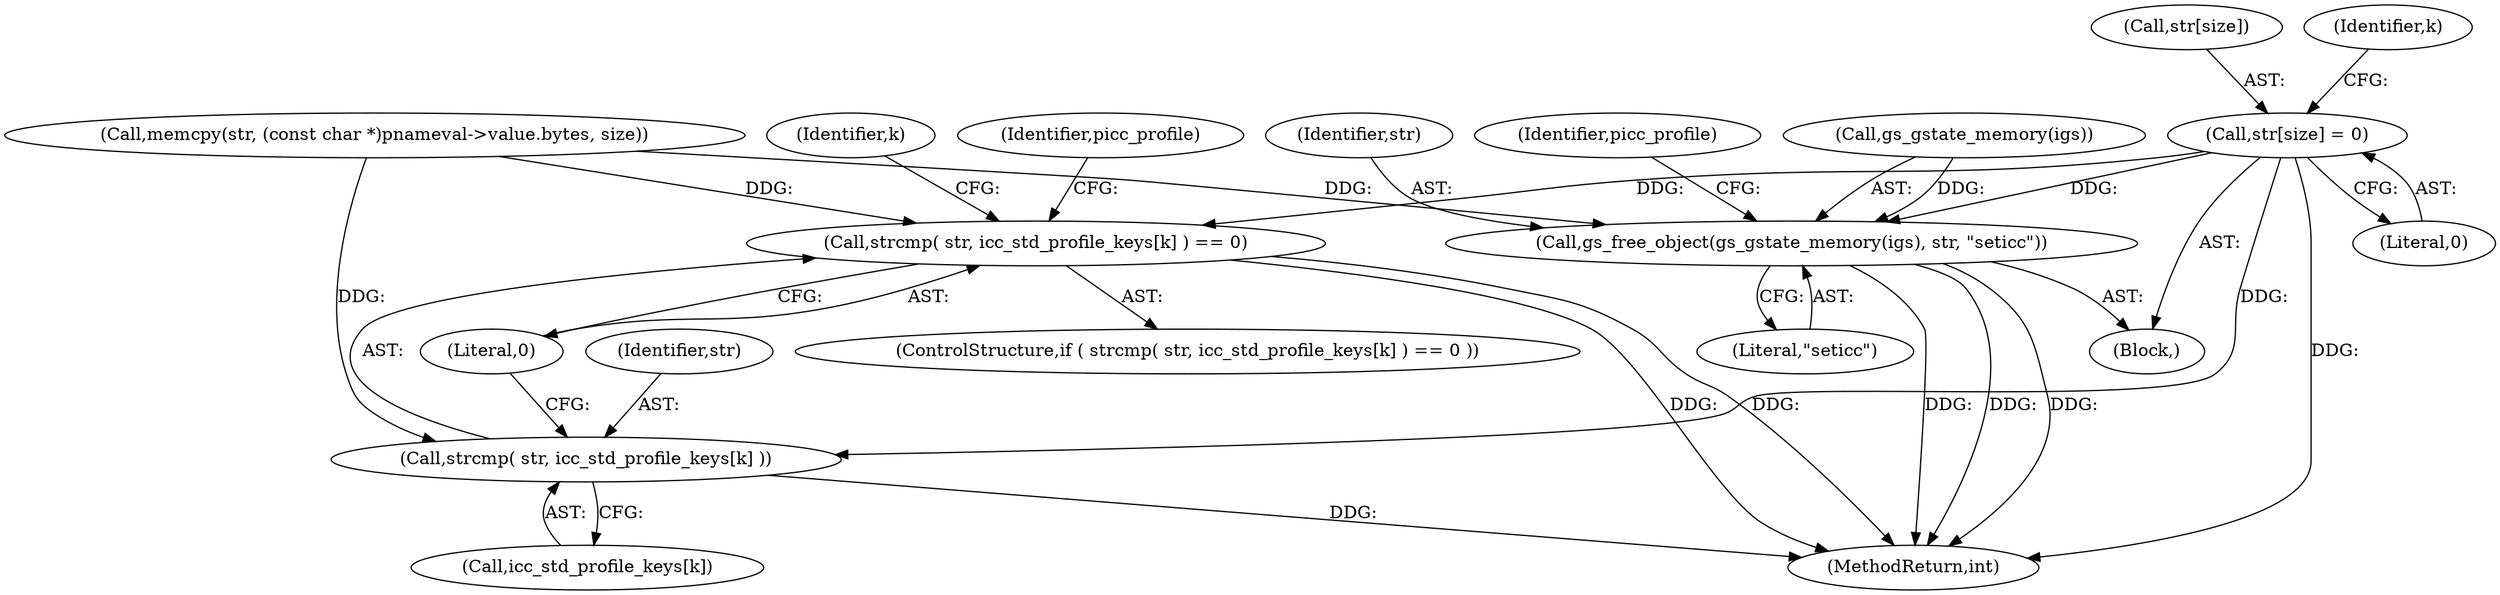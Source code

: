 digraph "0_ghostscript_67d760ab775dae4efe803b5944b0439aa3c0b04a@array" {
"1000217" [label="(Call,str[size] = 0)"];
"1000233" [label="(Call,strcmp( str, icc_std_profile_keys[k] ) == 0)"];
"1000234" [label="(Call,strcmp( str, icc_std_profile_keys[k] ))"];
"1000254" [label="(Call,gs_free_object(gs_gstate_memory(igs), str, \"seticc\"))"];
"1000217" [label="(Call,str[size] = 0)"];
"1000218" [label="(Call,str[size])"];
"1000224" [label="(Identifier,k)"];
"1000232" [label="(ControlStructure,if ( strcmp( str, icc_std_profile_keys[k] ) == 0 ))"];
"1000589" [label="(MethodReturn,int)"];
"1000234" [label="(Call,strcmp( str, icc_std_profile_keys[k] ))"];
"1000189" [label="(Block,)"];
"1000239" [label="(Literal,0)"];
"1000230" [label="(Identifier,k)"];
"1000258" [label="(Literal,\"seticc\")"];
"1000221" [label="(Literal,0)"];
"1000207" [label="(Call,memcpy(str, (const char *)pnameval->value.bytes, size))"];
"1000235" [label="(Identifier,str)"];
"1000236" [label="(Call,icc_std_profile_keys[k])"];
"1000293" [label="(Identifier,picc_profile)"];
"1000255" [label="(Call,gs_gstate_memory(igs))"];
"1000242" [label="(Identifier,picc_profile)"];
"1000233" [label="(Call,strcmp( str, icc_std_profile_keys[k] ) == 0)"];
"1000257" [label="(Identifier,str)"];
"1000254" [label="(Call,gs_free_object(gs_gstate_memory(igs), str, \"seticc\"))"];
"1000217" -> "1000189"  [label="AST: "];
"1000217" -> "1000221"  [label="CFG: "];
"1000218" -> "1000217"  [label="AST: "];
"1000221" -> "1000217"  [label="AST: "];
"1000224" -> "1000217"  [label="CFG: "];
"1000217" -> "1000589"  [label="DDG: "];
"1000217" -> "1000233"  [label="DDG: "];
"1000217" -> "1000234"  [label="DDG: "];
"1000217" -> "1000254"  [label="DDG: "];
"1000233" -> "1000232"  [label="AST: "];
"1000233" -> "1000239"  [label="CFG: "];
"1000234" -> "1000233"  [label="AST: "];
"1000239" -> "1000233"  [label="AST: "];
"1000242" -> "1000233"  [label="CFG: "];
"1000230" -> "1000233"  [label="CFG: "];
"1000233" -> "1000589"  [label="DDG: "];
"1000233" -> "1000589"  [label="DDG: "];
"1000207" -> "1000233"  [label="DDG: "];
"1000234" -> "1000236"  [label="CFG: "];
"1000235" -> "1000234"  [label="AST: "];
"1000236" -> "1000234"  [label="AST: "];
"1000239" -> "1000234"  [label="CFG: "];
"1000234" -> "1000589"  [label="DDG: "];
"1000207" -> "1000234"  [label="DDG: "];
"1000254" -> "1000189"  [label="AST: "];
"1000254" -> "1000258"  [label="CFG: "];
"1000255" -> "1000254"  [label="AST: "];
"1000257" -> "1000254"  [label="AST: "];
"1000258" -> "1000254"  [label="AST: "];
"1000293" -> "1000254"  [label="CFG: "];
"1000254" -> "1000589"  [label="DDG: "];
"1000254" -> "1000589"  [label="DDG: "];
"1000254" -> "1000589"  [label="DDG: "];
"1000255" -> "1000254"  [label="DDG: "];
"1000207" -> "1000254"  [label="DDG: "];
}
